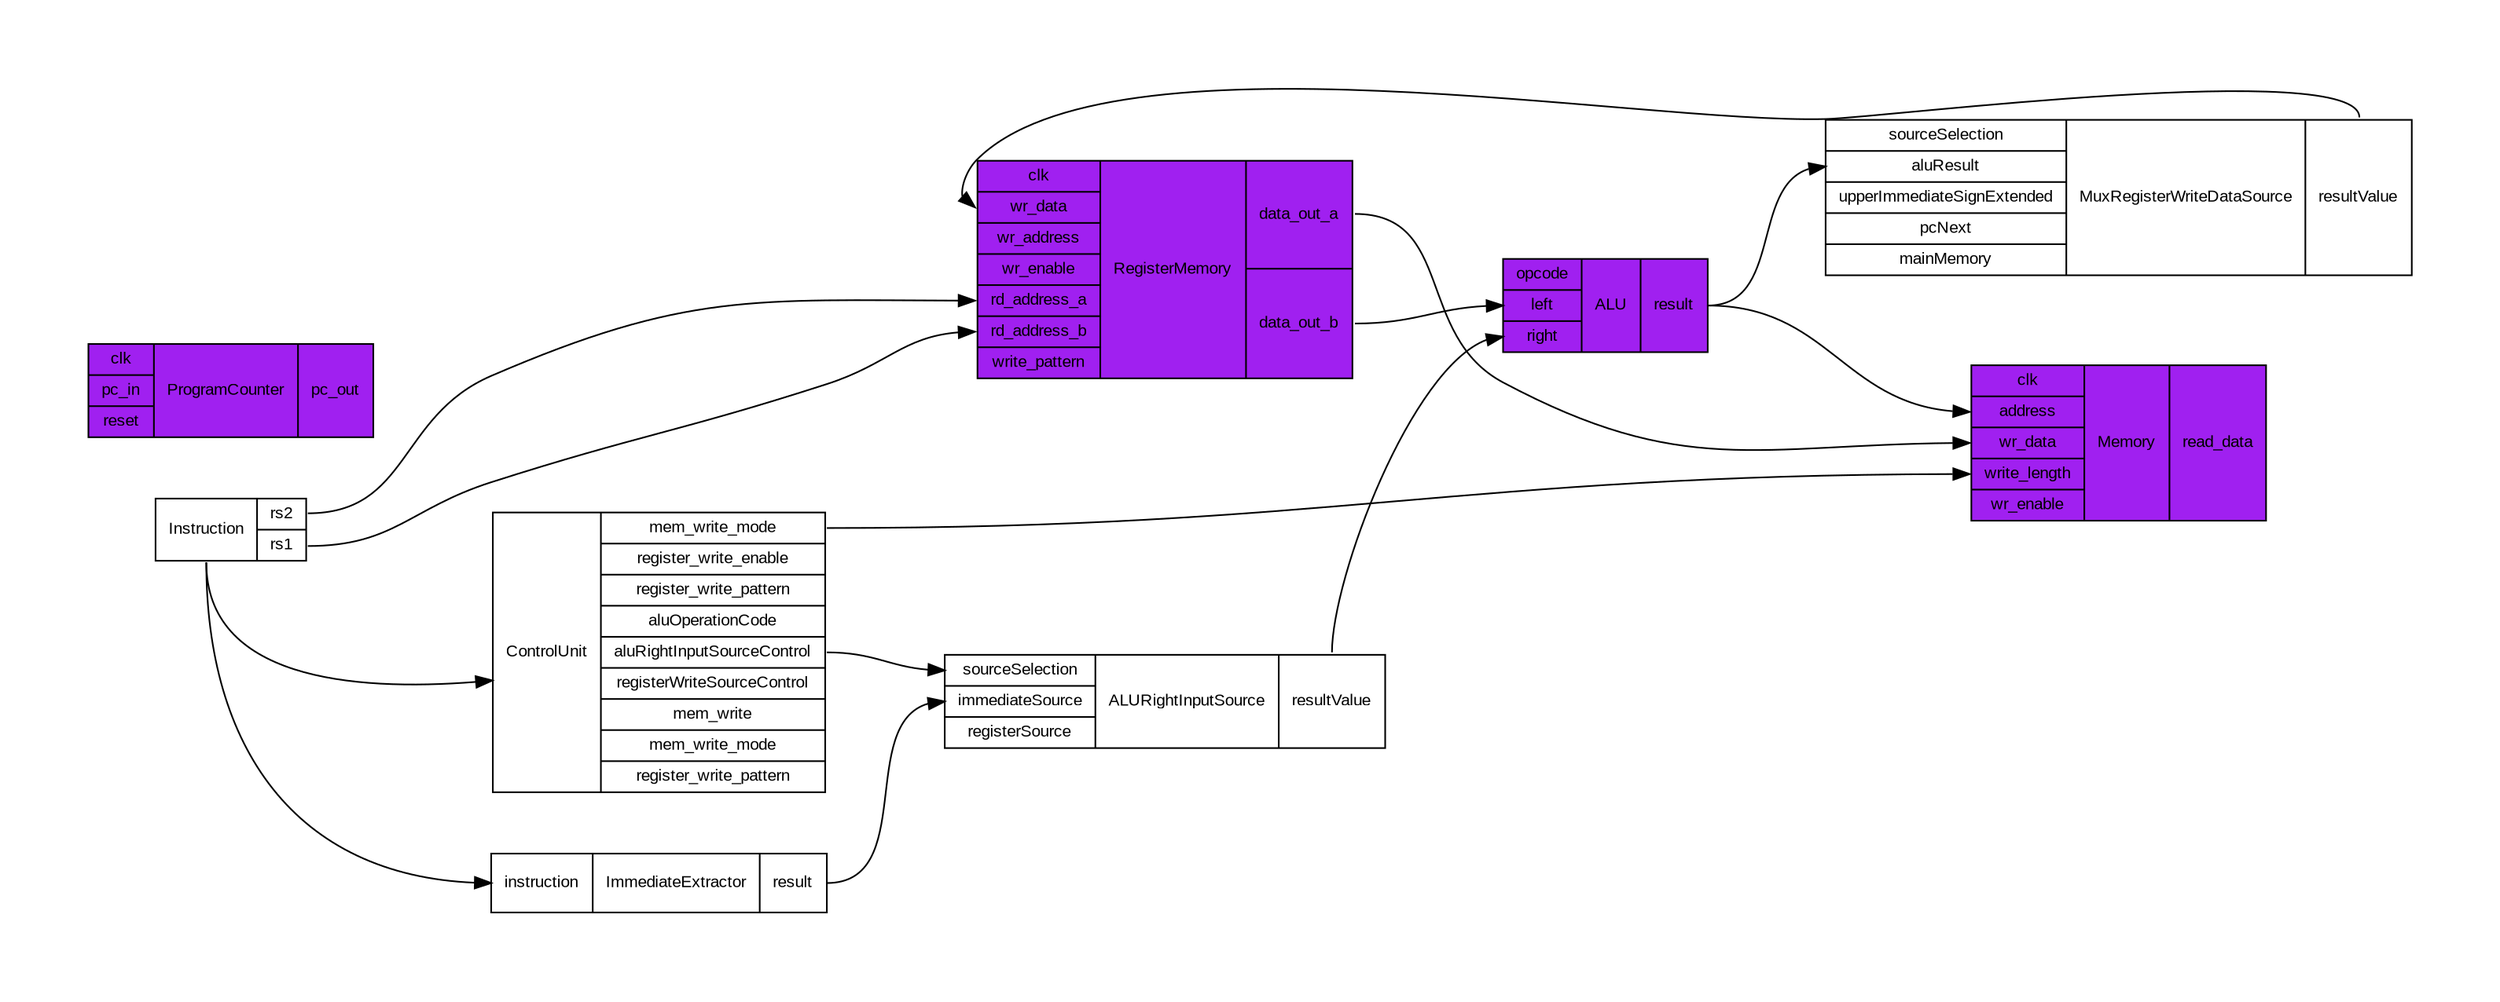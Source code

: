 digraph SingleInstruction {
    rankdir=LR;
    //splines=polyline;
    graph [pad=".75", ranksep="1", nodesep="0.5"];
    node [shape=record, fontsize=10, fontname=Arial];

    Memory [label="{{<clk>clk|<address>address|<wr_data>wr_data|<write_length>write_length|<wr_enable>wr_enable}
    |\N
    |{<read_data>read_data}}",style=filled, fillcolor=purple];
    RegisterMemory[label="{{<clk>clk|<wr_data>wr_data|<wr_address>wr_address|<wr_enable>wr_enable|<rd_address_a>rd_address_a|<rd_address_b>rd_address_b|<write_pattern>write_pattern}
    |\N
    |{<data_out_a> data_out_a | <data_out_b>data_out_b }}",style=filled, fillcolor=purple];
    MuxRegisterWriteDataSource[label="{{<sourceSelection>sourceSelection|<aluResult>aluResult|<upperImmediateSignExtended>upperImmediateSignExtended|<pcNext>pcNext|<mainMemory>mainMemory}
    |\N|{<resultValue>resultValue}}"]
    Instruction[label="{<instruction>\N
    |{<rs2>rs2|<rs1>rs1}}"]
    ALU[label="{{<opcode>opcode|<left>left|<right>right}
    |\N
    |{<result>result}}",style=filled, fillcolor=purple]

    ProgramCounter[label="{{<clk>clk|<pc_in>pc_in|<reset>reset}|\N|{<pc_out>pc_out}}",style=filled, fillcolor=purple];

    ControlUnit[label="{\N|{<mem_write_mode>mem_write_mode|<register_write_enable>register_write_enable|<register_write_pattern>register_write_pattern|<aluOperationCode>aluOperationCode|<aluRightInputSourceControl>aluRightInputSourceControl|<registerWriteSourceControl>registerWriteSourceControl|<mem_write>mem_write|<mem_write_mode>mem_write_mode|<register_write_pattern>register_write_pattern}}"]
    
    ALURightInputSource[label="{{<sourceSelection>sourceSelection|<immediateSource>immediateSource|<registerSource>registerSource}|\N|{<resultValue>resultValue}}"];

    ImmediateExtractor[label="{{<instruction>instruction}|\N|{<result>result}}"];


    Instruction:rs2 -> RegisterMemory:rd_address_a ;
    Instruction:rs1 -> RegisterMemory:rd_address_b;
     
    ALU:result->Memory:address;
    ALU:result->MuxRegisterWriteDataSource:aluResult;
    Instruction:instruction->ControlUnit:instruction;
    Instruction:instruction->ImmediateExtractor:instruction;

    ControlUnit:mem_write_mode->Memory:write_length;

    RegisterMemory:data_out_a->Memory:wr_data;

    RegisterMemory:data_out_b->ALU:left;

    ALURightInputSource:resultValue->ALU:right;

    ImmediateExtractor:result->ALURightInputSource:immediateSource;

    ControlUnit:aluRightInputSourceControl->ALURightInputSource:sourceSelection;
    MuxRegisterWriteDataSource:resultValue->RegisterMemory:wr_data;

    }
    